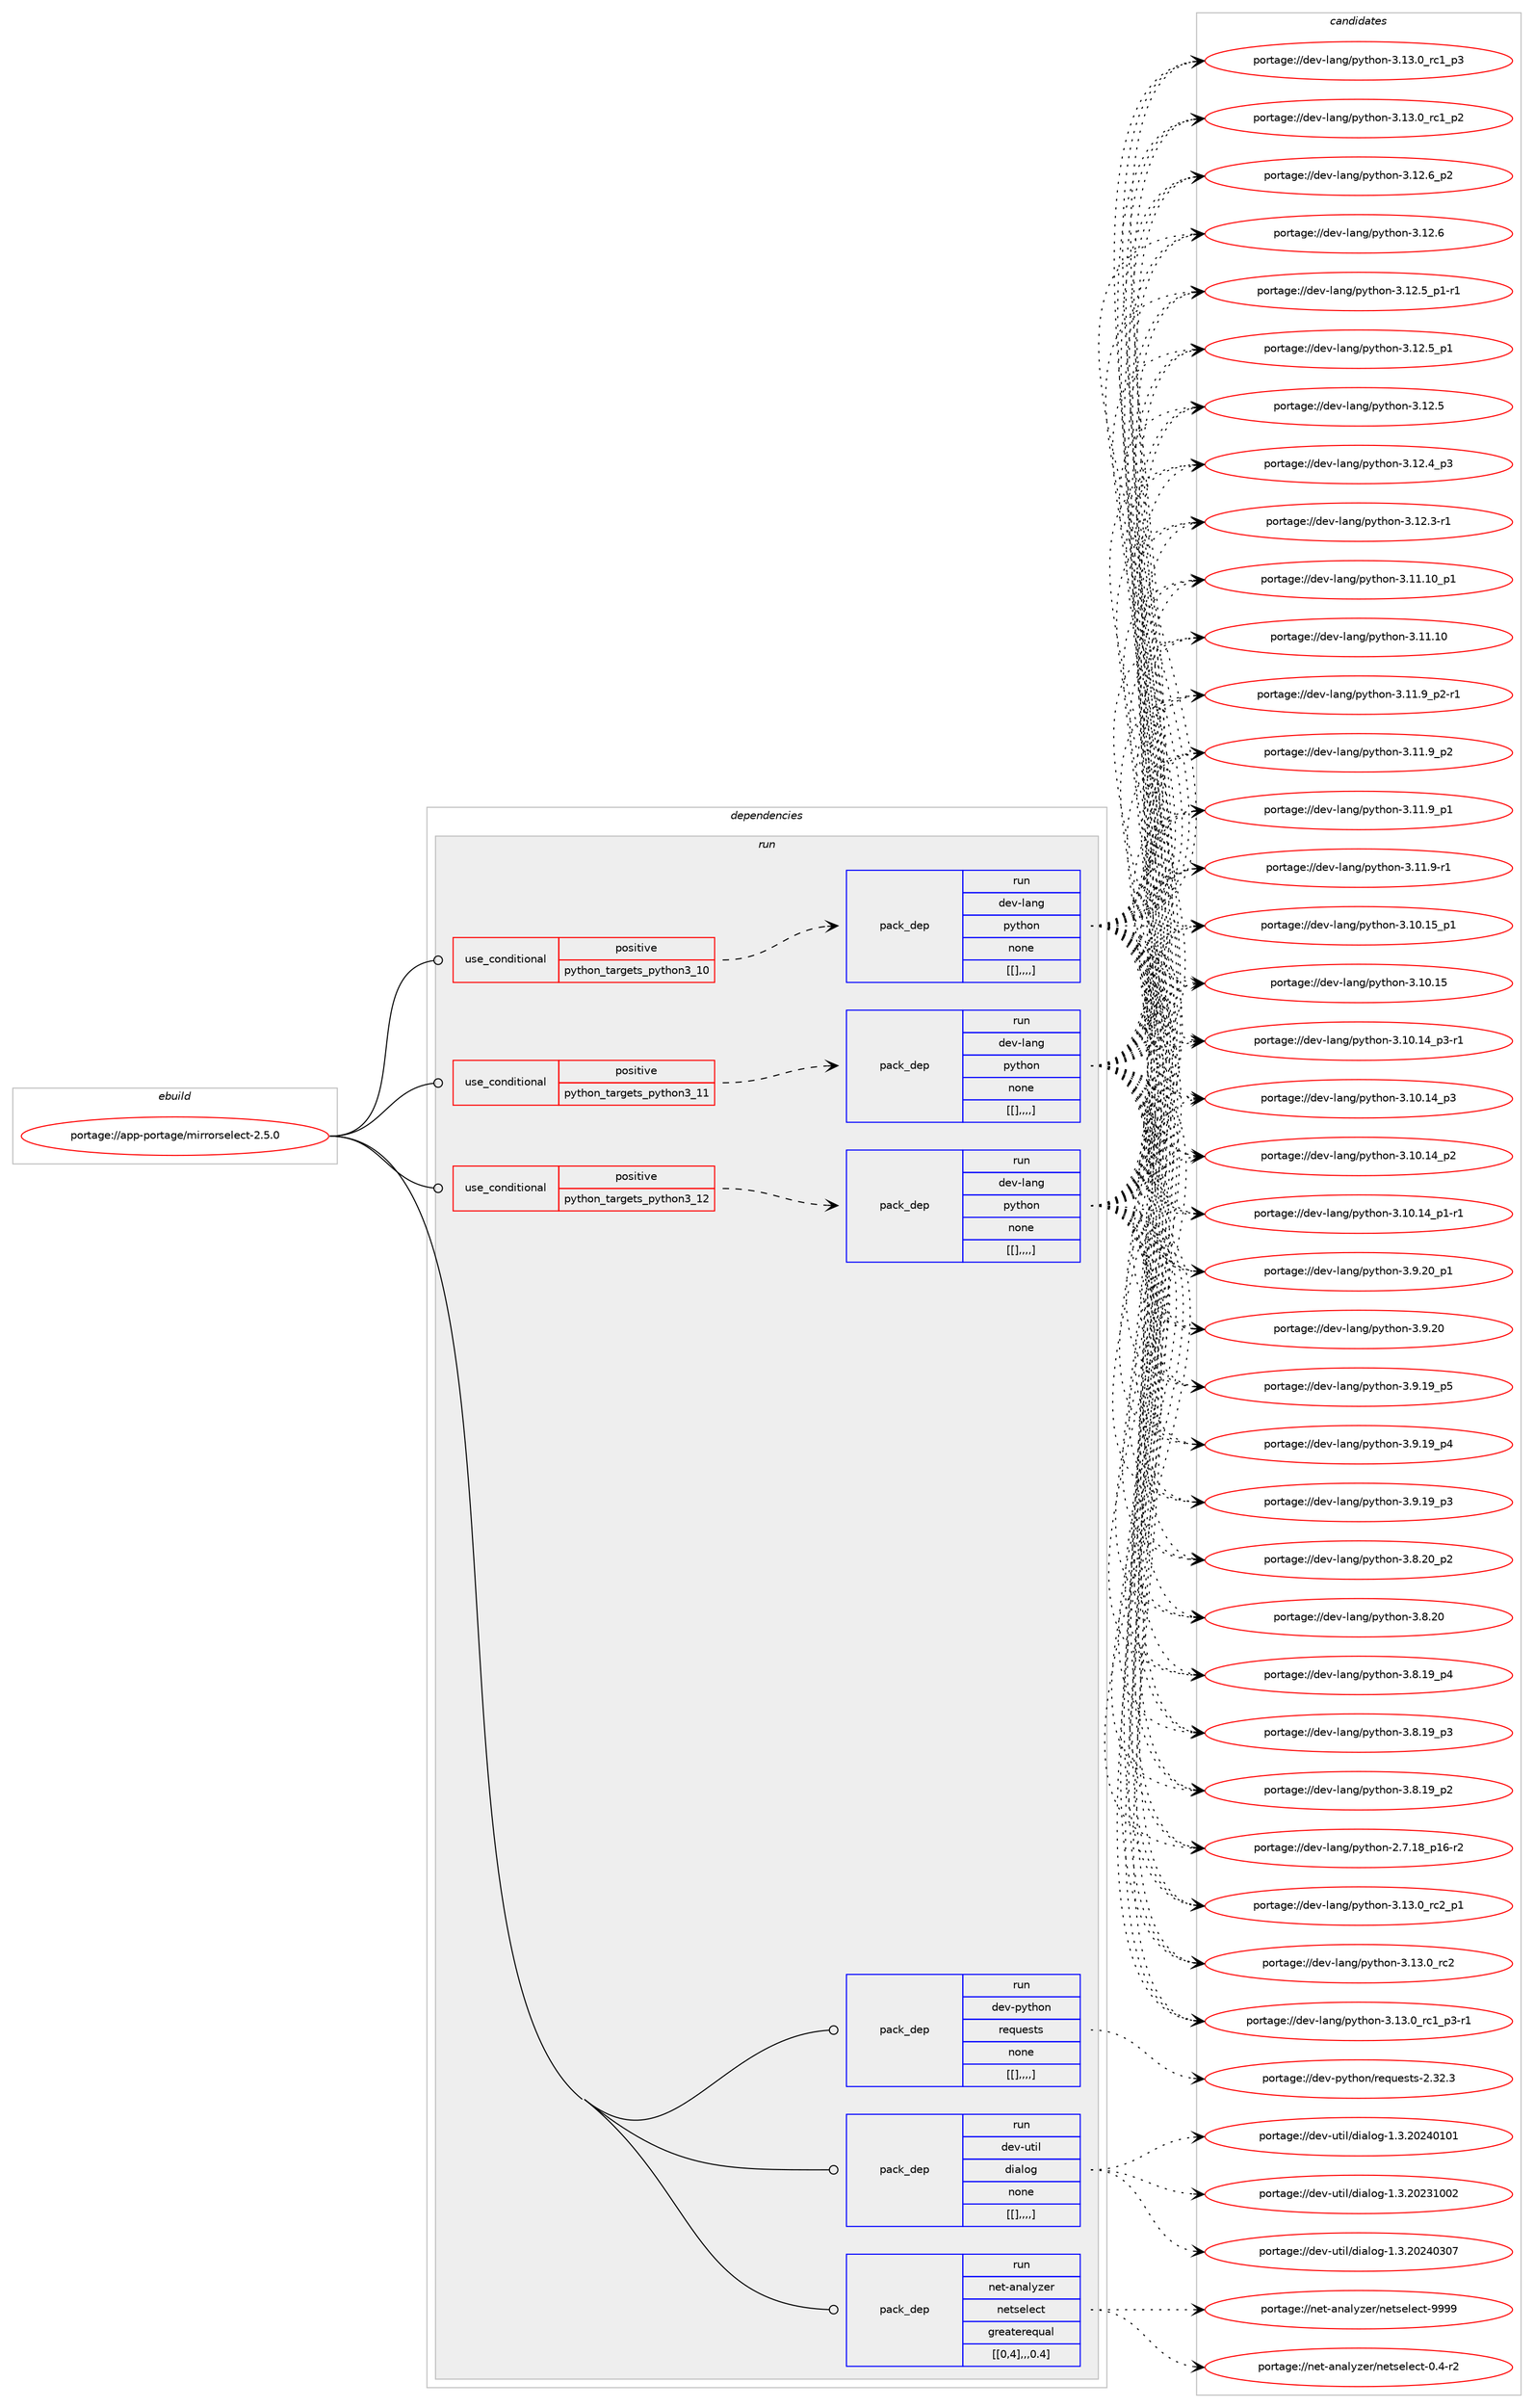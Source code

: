 digraph prolog {

# *************
# Graph options
# *************

newrank=true;
concentrate=true;
compound=true;
graph [rankdir=LR,fontname=Helvetica,fontsize=10,ranksep=1.5];#, ranksep=2.5, nodesep=0.2];
edge  [arrowhead=vee];
node  [fontname=Helvetica,fontsize=10];

# **********
# The ebuild
# **********

subgraph cluster_leftcol {
color=gray;
label=<<i>ebuild</i>>;
id [label="portage://app-portage/mirrorselect-2.5.0", color=red, width=4, href="../app-portage/mirrorselect-2.5.0.svg"];
}

# ****************
# The dependencies
# ****************

subgraph cluster_midcol {
color=gray;
label=<<i>dependencies</i>>;
subgraph cluster_compile {
fillcolor="#eeeeee";
style=filled;
label=<<i>compile</i>>;
}
subgraph cluster_compileandrun {
fillcolor="#eeeeee";
style=filled;
label=<<i>compile and run</i>>;
}
subgraph cluster_run {
fillcolor="#eeeeee";
style=filled;
label=<<i>run</i>>;
subgraph cond14485 {
dependency51548 [label=<<TABLE BORDER="0" CELLBORDER="1" CELLSPACING="0" CELLPADDING="4"><TR><TD ROWSPAN="3" CELLPADDING="10">use_conditional</TD></TR><TR><TD>positive</TD></TR><TR><TD>python_targets_python3_10</TD></TR></TABLE>>, shape=none, color=red];
subgraph pack36599 {
dependency51549 [label=<<TABLE BORDER="0" CELLBORDER="1" CELLSPACING="0" CELLPADDING="4" WIDTH="220"><TR><TD ROWSPAN="6" CELLPADDING="30">pack_dep</TD></TR><TR><TD WIDTH="110">run</TD></TR><TR><TD>dev-lang</TD></TR><TR><TD>python</TD></TR><TR><TD>none</TD></TR><TR><TD>[[],,,,]</TD></TR></TABLE>>, shape=none, color=blue];
}
dependency51548:e -> dependency51549:w [weight=20,style="dashed",arrowhead="vee"];
}
id:e -> dependency51548:w [weight=20,style="solid",arrowhead="odot"];
subgraph cond14486 {
dependency51550 [label=<<TABLE BORDER="0" CELLBORDER="1" CELLSPACING="0" CELLPADDING="4"><TR><TD ROWSPAN="3" CELLPADDING="10">use_conditional</TD></TR><TR><TD>positive</TD></TR><TR><TD>python_targets_python3_11</TD></TR></TABLE>>, shape=none, color=red];
subgraph pack36600 {
dependency51551 [label=<<TABLE BORDER="0" CELLBORDER="1" CELLSPACING="0" CELLPADDING="4" WIDTH="220"><TR><TD ROWSPAN="6" CELLPADDING="30">pack_dep</TD></TR><TR><TD WIDTH="110">run</TD></TR><TR><TD>dev-lang</TD></TR><TR><TD>python</TD></TR><TR><TD>none</TD></TR><TR><TD>[[],,,,]</TD></TR></TABLE>>, shape=none, color=blue];
}
dependency51550:e -> dependency51551:w [weight=20,style="dashed",arrowhead="vee"];
}
id:e -> dependency51550:w [weight=20,style="solid",arrowhead="odot"];
subgraph cond14487 {
dependency51552 [label=<<TABLE BORDER="0" CELLBORDER="1" CELLSPACING="0" CELLPADDING="4"><TR><TD ROWSPAN="3" CELLPADDING="10">use_conditional</TD></TR><TR><TD>positive</TD></TR><TR><TD>python_targets_python3_12</TD></TR></TABLE>>, shape=none, color=red];
subgraph pack36601 {
dependency51553 [label=<<TABLE BORDER="0" CELLBORDER="1" CELLSPACING="0" CELLPADDING="4" WIDTH="220"><TR><TD ROWSPAN="6" CELLPADDING="30">pack_dep</TD></TR><TR><TD WIDTH="110">run</TD></TR><TR><TD>dev-lang</TD></TR><TR><TD>python</TD></TR><TR><TD>none</TD></TR><TR><TD>[[],,,,]</TD></TR></TABLE>>, shape=none, color=blue];
}
dependency51552:e -> dependency51553:w [weight=20,style="dashed",arrowhead="vee"];
}
id:e -> dependency51552:w [weight=20,style="solid",arrowhead="odot"];
subgraph pack36602 {
dependency51554 [label=<<TABLE BORDER="0" CELLBORDER="1" CELLSPACING="0" CELLPADDING="4" WIDTH="220"><TR><TD ROWSPAN="6" CELLPADDING="30">pack_dep</TD></TR><TR><TD WIDTH="110">run</TD></TR><TR><TD>dev-python</TD></TR><TR><TD>requests</TD></TR><TR><TD>none</TD></TR><TR><TD>[[],,,,]</TD></TR></TABLE>>, shape=none, color=blue];
}
id:e -> dependency51554:w [weight=20,style="solid",arrowhead="odot"];
subgraph pack36603 {
dependency51555 [label=<<TABLE BORDER="0" CELLBORDER="1" CELLSPACING="0" CELLPADDING="4" WIDTH="220"><TR><TD ROWSPAN="6" CELLPADDING="30">pack_dep</TD></TR><TR><TD WIDTH="110">run</TD></TR><TR><TD>dev-util</TD></TR><TR><TD>dialog</TD></TR><TR><TD>none</TD></TR><TR><TD>[[],,,,]</TD></TR></TABLE>>, shape=none, color=blue];
}
id:e -> dependency51555:w [weight=20,style="solid",arrowhead="odot"];
subgraph pack36604 {
dependency51556 [label=<<TABLE BORDER="0" CELLBORDER="1" CELLSPACING="0" CELLPADDING="4" WIDTH="220"><TR><TD ROWSPAN="6" CELLPADDING="30">pack_dep</TD></TR><TR><TD WIDTH="110">run</TD></TR><TR><TD>net-analyzer</TD></TR><TR><TD>netselect</TD></TR><TR><TD>greaterequal</TD></TR><TR><TD>[[0,4],,,0.4]</TD></TR></TABLE>>, shape=none, color=blue];
}
id:e -> dependency51556:w [weight=20,style="solid",arrowhead="odot"];
}
}

# **************
# The candidates
# **************

subgraph cluster_choices {
rank=same;
color=gray;
label=<<i>candidates</i>>;

subgraph choice36599 {
color=black;
nodesep=1;
choice100101118451089711010347112121116104111110455146495146489511499509511249 [label="portage://dev-lang/python-3.13.0_rc2_p1", color=red, width=4,href="../dev-lang/python-3.13.0_rc2_p1.svg"];
choice10010111845108971101034711212111610411111045514649514648951149950 [label="portage://dev-lang/python-3.13.0_rc2", color=red, width=4,href="../dev-lang/python-3.13.0_rc2.svg"];
choice1001011184510897110103471121211161041111104551464951464895114994995112514511449 [label="portage://dev-lang/python-3.13.0_rc1_p3-r1", color=red, width=4,href="../dev-lang/python-3.13.0_rc1_p3-r1.svg"];
choice100101118451089711010347112121116104111110455146495146489511499499511251 [label="portage://dev-lang/python-3.13.0_rc1_p3", color=red, width=4,href="../dev-lang/python-3.13.0_rc1_p3.svg"];
choice100101118451089711010347112121116104111110455146495146489511499499511250 [label="portage://dev-lang/python-3.13.0_rc1_p2", color=red, width=4,href="../dev-lang/python-3.13.0_rc1_p2.svg"];
choice100101118451089711010347112121116104111110455146495046549511250 [label="portage://dev-lang/python-3.12.6_p2", color=red, width=4,href="../dev-lang/python-3.12.6_p2.svg"];
choice10010111845108971101034711212111610411111045514649504654 [label="portage://dev-lang/python-3.12.6", color=red, width=4,href="../dev-lang/python-3.12.6.svg"];
choice1001011184510897110103471121211161041111104551464950465395112494511449 [label="portage://dev-lang/python-3.12.5_p1-r1", color=red, width=4,href="../dev-lang/python-3.12.5_p1-r1.svg"];
choice100101118451089711010347112121116104111110455146495046539511249 [label="portage://dev-lang/python-3.12.5_p1", color=red, width=4,href="../dev-lang/python-3.12.5_p1.svg"];
choice10010111845108971101034711212111610411111045514649504653 [label="portage://dev-lang/python-3.12.5", color=red, width=4,href="../dev-lang/python-3.12.5.svg"];
choice100101118451089711010347112121116104111110455146495046529511251 [label="portage://dev-lang/python-3.12.4_p3", color=red, width=4,href="../dev-lang/python-3.12.4_p3.svg"];
choice100101118451089711010347112121116104111110455146495046514511449 [label="portage://dev-lang/python-3.12.3-r1", color=red, width=4,href="../dev-lang/python-3.12.3-r1.svg"];
choice10010111845108971101034711212111610411111045514649494649489511249 [label="portage://dev-lang/python-3.11.10_p1", color=red, width=4,href="../dev-lang/python-3.11.10_p1.svg"];
choice1001011184510897110103471121211161041111104551464949464948 [label="portage://dev-lang/python-3.11.10", color=red, width=4,href="../dev-lang/python-3.11.10.svg"];
choice1001011184510897110103471121211161041111104551464949465795112504511449 [label="portage://dev-lang/python-3.11.9_p2-r1", color=red, width=4,href="../dev-lang/python-3.11.9_p2-r1.svg"];
choice100101118451089711010347112121116104111110455146494946579511250 [label="portage://dev-lang/python-3.11.9_p2", color=red, width=4,href="../dev-lang/python-3.11.9_p2.svg"];
choice100101118451089711010347112121116104111110455146494946579511249 [label="portage://dev-lang/python-3.11.9_p1", color=red, width=4,href="../dev-lang/python-3.11.9_p1.svg"];
choice100101118451089711010347112121116104111110455146494946574511449 [label="portage://dev-lang/python-3.11.9-r1", color=red, width=4,href="../dev-lang/python-3.11.9-r1.svg"];
choice10010111845108971101034711212111610411111045514649484649539511249 [label="portage://dev-lang/python-3.10.15_p1", color=red, width=4,href="../dev-lang/python-3.10.15_p1.svg"];
choice1001011184510897110103471121211161041111104551464948464953 [label="portage://dev-lang/python-3.10.15", color=red, width=4,href="../dev-lang/python-3.10.15.svg"];
choice100101118451089711010347112121116104111110455146494846495295112514511449 [label="portage://dev-lang/python-3.10.14_p3-r1", color=red, width=4,href="../dev-lang/python-3.10.14_p3-r1.svg"];
choice10010111845108971101034711212111610411111045514649484649529511251 [label="portage://dev-lang/python-3.10.14_p3", color=red, width=4,href="../dev-lang/python-3.10.14_p3.svg"];
choice10010111845108971101034711212111610411111045514649484649529511250 [label="portage://dev-lang/python-3.10.14_p2", color=red, width=4,href="../dev-lang/python-3.10.14_p2.svg"];
choice100101118451089711010347112121116104111110455146494846495295112494511449 [label="portage://dev-lang/python-3.10.14_p1-r1", color=red, width=4,href="../dev-lang/python-3.10.14_p1-r1.svg"];
choice100101118451089711010347112121116104111110455146574650489511249 [label="portage://dev-lang/python-3.9.20_p1", color=red, width=4,href="../dev-lang/python-3.9.20_p1.svg"];
choice10010111845108971101034711212111610411111045514657465048 [label="portage://dev-lang/python-3.9.20", color=red, width=4,href="../dev-lang/python-3.9.20.svg"];
choice100101118451089711010347112121116104111110455146574649579511253 [label="portage://dev-lang/python-3.9.19_p5", color=red, width=4,href="../dev-lang/python-3.9.19_p5.svg"];
choice100101118451089711010347112121116104111110455146574649579511252 [label="portage://dev-lang/python-3.9.19_p4", color=red, width=4,href="../dev-lang/python-3.9.19_p4.svg"];
choice100101118451089711010347112121116104111110455146574649579511251 [label="portage://dev-lang/python-3.9.19_p3", color=red, width=4,href="../dev-lang/python-3.9.19_p3.svg"];
choice100101118451089711010347112121116104111110455146564650489511250 [label="portage://dev-lang/python-3.8.20_p2", color=red, width=4,href="../dev-lang/python-3.8.20_p2.svg"];
choice10010111845108971101034711212111610411111045514656465048 [label="portage://dev-lang/python-3.8.20", color=red, width=4,href="../dev-lang/python-3.8.20.svg"];
choice100101118451089711010347112121116104111110455146564649579511252 [label="portage://dev-lang/python-3.8.19_p4", color=red, width=4,href="../dev-lang/python-3.8.19_p4.svg"];
choice100101118451089711010347112121116104111110455146564649579511251 [label="portage://dev-lang/python-3.8.19_p3", color=red, width=4,href="../dev-lang/python-3.8.19_p3.svg"];
choice100101118451089711010347112121116104111110455146564649579511250 [label="portage://dev-lang/python-3.8.19_p2", color=red, width=4,href="../dev-lang/python-3.8.19_p2.svg"];
choice100101118451089711010347112121116104111110455046554649569511249544511450 [label="portage://dev-lang/python-2.7.18_p16-r2", color=red, width=4,href="../dev-lang/python-2.7.18_p16-r2.svg"];
dependency51549:e -> choice100101118451089711010347112121116104111110455146495146489511499509511249:w [style=dotted,weight="100"];
dependency51549:e -> choice10010111845108971101034711212111610411111045514649514648951149950:w [style=dotted,weight="100"];
dependency51549:e -> choice1001011184510897110103471121211161041111104551464951464895114994995112514511449:w [style=dotted,weight="100"];
dependency51549:e -> choice100101118451089711010347112121116104111110455146495146489511499499511251:w [style=dotted,weight="100"];
dependency51549:e -> choice100101118451089711010347112121116104111110455146495146489511499499511250:w [style=dotted,weight="100"];
dependency51549:e -> choice100101118451089711010347112121116104111110455146495046549511250:w [style=dotted,weight="100"];
dependency51549:e -> choice10010111845108971101034711212111610411111045514649504654:w [style=dotted,weight="100"];
dependency51549:e -> choice1001011184510897110103471121211161041111104551464950465395112494511449:w [style=dotted,weight="100"];
dependency51549:e -> choice100101118451089711010347112121116104111110455146495046539511249:w [style=dotted,weight="100"];
dependency51549:e -> choice10010111845108971101034711212111610411111045514649504653:w [style=dotted,weight="100"];
dependency51549:e -> choice100101118451089711010347112121116104111110455146495046529511251:w [style=dotted,weight="100"];
dependency51549:e -> choice100101118451089711010347112121116104111110455146495046514511449:w [style=dotted,weight="100"];
dependency51549:e -> choice10010111845108971101034711212111610411111045514649494649489511249:w [style=dotted,weight="100"];
dependency51549:e -> choice1001011184510897110103471121211161041111104551464949464948:w [style=dotted,weight="100"];
dependency51549:e -> choice1001011184510897110103471121211161041111104551464949465795112504511449:w [style=dotted,weight="100"];
dependency51549:e -> choice100101118451089711010347112121116104111110455146494946579511250:w [style=dotted,weight="100"];
dependency51549:e -> choice100101118451089711010347112121116104111110455146494946579511249:w [style=dotted,weight="100"];
dependency51549:e -> choice100101118451089711010347112121116104111110455146494946574511449:w [style=dotted,weight="100"];
dependency51549:e -> choice10010111845108971101034711212111610411111045514649484649539511249:w [style=dotted,weight="100"];
dependency51549:e -> choice1001011184510897110103471121211161041111104551464948464953:w [style=dotted,weight="100"];
dependency51549:e -> choice100101118451089711010347112121116104111110455146494846495295112514511449:w [style=dotted,weight="100"];
dependency51549:e -> choice10010111845108971101034711212111610411111045514649484649529511251:w [style=dotted,weight="100"];
dependency51549:e -> choice10010111845108971101034711212111610411111045514649484649529511250:w [style=dotted,weight="100"];
dependency51549:e -> choice100101118451089711010347112121116104111110455146494846495295112494511449:w [style=dotted,weight="100"];
dependency51549:e -> choice100101118451089711010347112121116104111110455146574650489511249:w [style=dotted,weight="100"];
dependency51549:e -> choice10010111845108971101034711212111610411111045514657465048:w [style=dotted,weight="100"];
dependency51549:e -> choice100101118451089711010347112121116104111110455146574649579511253:w [style=dotted,weight="100"];
dependency51549:e -> choice100101118451089711010347112121116104111110455146574649579511252:w [style=dotted,weight="100"];
dependency51549:e -> choice100101118451089711010347112121116104111110455146574649579511251:w [style=dotted,weight="100"];
dependency51549:e -> choice100101118451089711010347112121116104111110455146564650489511250:w [style=dotted,weight="100"];
dependency51549:e -> choice10010111845108971101034711212111610411111045514656465048:w [style=dotted,weight="100"];
dependency51549:e -> choice100101118451089711010347112121116104111110455146564649579511252:w [style=dotted,weight="100"];
dependency51549:e -> choice100101118451089711010347112121116104111110455146564649579511251:w [style=dotted,weight="100"];
dependency51549:e -> choice100101118451089711010347112121116104111110455146564649579511250:w [style=dotted,weight="100"];
dependency51549:e -> choice100101118451089711010347112121116104111110455046554649569511249544511450:w [style=dotted,weight="100"];
}
subgraph choice36600 {
color=black;
nodesep=1;
choice100101118451089711010347112121116104111110455146495146489511499509511249 [label="portage://dev-lang/python-3.13.0_rc2_p1", color=red, width=4,href="../dev-lang/python-3.13.0_rc2_p1.svg"];
choice10010111845108971101034711212111610411111045514649514648951149950 [label="portage://dev-lang/python-3.13.0_rc2", color=red, width=4,href="../dev-lang/python-3.13.0_rc2.svg"];
choice1001011184510897110103471121211161041111104551464951464895114994995112514511449 [label="portage://dev-lang/python-3.13.0_rc1_p3-r1", color=red, width=4,href="../dev-lang/python-3.13.0_rc1_p3-r1.svg"];
choice100101118451089711010347112121116104111110455146495146489511499499511251 [label="portage://dev-lang/python-3.13.0_rc1_p3", color=red, width=4,href="../dev-lang/python-3.13.0_rc1_p3.svg"];
choice100101118451089711010347112121116104111110455146495146489511499499511250 [label="portage://dev-lang/python-3.13.0_rc1_p2", color=red, width=4,href="../dev-lang/python-3.13.0_rc1_p2.svg"];
choice100101118451089711010347112121116104111110455146495046549511250 [label="portage://dev-lang/python-3.12.6_p2", color=red, width=4,href="../dev-lang/python-3.12.6_p2.svg"];
choice10010111845108971101034711212111610411111045514649504654 [label="portage://dev-lang/python-3.12.6", color=red, width=4,href="../dev-lang/python-3.12.6.svg"];
choice1001011184510897110103471121211161041111104551464950465395112494511449 [label="portage://dev-lang/python-3.12.5_p1-r1", color=red, width=4,href="../dev-lang/python-3.12.5_p1-r1.svg"];
choice100101118451089711010347112121116104111110455146495046539511249 [label="portage://dev-lang/python-3.12.5_p1", color=red, width=4,href="../dev-lang/python-3.12.5_p1.svg"];
choice10010111845108971101034711212111610411111045514649504653 [label="portage://dev-lang/python-3.12.5", color=red, width=4,href="../dev-lang/python-3.12.5.svg"];
choice100101118451089711010347112121116104111110455146495046529511251 [label="portage://dev-lang/python-3.12.4_p3", color=red, width=4,href="../dev-lang/python-3.12.4_p3.svg"];
choice100101118451089711010347112121116104111110455146495046514511449 [label="portage://dev-lang/python-3.12.3-r1", color=red, width=4,href="../dev-lang/python-3.12.3-r1.svg"];
choice10010111845108971101034711212111610411111045514649494649489511249 [label="portage://dev-lang/python-3.11.10_p1", color=red, width=4,href="../dev-lang/python-3.11.10_p1.svg"];
choice1001011184510897110103471121211161041111104551464949464948 [label="portage://dev-lang/python-3.11.10", color=red, width=4,href="../dev-lang/python-3.11.10.svg"];
choice1001011184510897110103471121211161041111104551464949465795112504511449 [label="portage://dev-lang/python-3.11.9_p2-r1", color=red, width=4,href="../dev-lang/python-3.11.9_p2-r1.svg"];
choice100101118451089711010347112121116104111110455146494946579511250 [label="portage://dev-lang/python-3.11.9_p2", color=red, width=4,href="../dev-lang/python-3.11.9_p2.svg"];
choice100101118451089711010347112121116104111110455146494946579511249 [label="portage://dev-lang/python-3.11.9_p1", color=red, width=4,href="../dev-lang/python-3.11.9_p1.svg"];
choice100101118451089711010347112121116104111110455146494946574511449 [label="portage://dev-lang/python-3.11.9-r1", color=red, width=4,href="../dev-lang/python-3.11.9-r1.svg"];
choice10010111845108971101034711212111610411111045514649484649539511249 [label="portage://dev-lang/python-3.10.15_p1", color=red, width=4,href="../dev-lang/python-3.10.15_p1.svg"];
choice1001011184510897110103471121211161041111104551464948464953 [label="portage://dev-lang/python-3.10.15", color=red, width=4,href="../dev-lang/python-3.10.15.svg"];
choice100101118451089711010347112121116104111110455146494846495295112514511449 [label="portage://dev-lang/python-3.10.14_p3-r1", color=red, width=4,href="../dev-lang/python-3.10.14_p3-r1.svg"];
choice10010111845108971101034711212111610411111045514649484649529511251 [label="portage://dev-lang/python-3.10.14_p3", color=red, width=4,href="../dev-lang/python-3.10.14_p3.svg"];
choice10010111845108971101034711212111610411111045514649484649529511250 [label="portage://dev-lang/python-3.10.14_p2", color=red, width=4,href="../dev-lang/python-3.10.14_p2.svg"];
choice100101118451089711010347112121116104111110455146494846495295112494511449 [label="portage://dev-lang/python-3.10.14_p1-r1", color=red, width=4,href="../dev-lang/python-3.10.14_p1-r1.svg"];
choice100101118451089711010347112121116104111110455146574650489511249 [label="portage://dev-lang/python-3.9.20_p1", color=red, width=4,href="../dev-lang/python-3.9.20_p1.svg"];
choice10010111845108971101034711212111610411111045514657465048 [label="portage://dev-lang/python-3.9.20", color=red, width=4,href="../dev-lang/python-3.9.20.svg"];
choice100101118451089711010347112121116104111110455146574649579511253 [label="portage://dev-lang/python-3.9.19_p5", color=red, width=4,href="../dev-lang/python-3.9.19_p5.svg"];
choice100101118451089711010347112121116104111110455146574649579511252 [label="portage://dev-lang/python-3.9.19_p4", color=red, width=4,href="../dev-lang/python-3.9.19_p4.svg"];
choice100101118451089711010347112121116104111110455146574649579511251 [label="portage://dev-lang/python-3.9.19_p3", color=red, width=4,href="../dev-lang/python-3.9.19_p3.svg"];
choice100101118451089711010347112121116104111110455146564650489511250 [label="portage://dev-lang/python-3.8.20_p2", color=red, width=4,href="../dev-lang/python-3.8.20_p2.svg"];
choice10010111845108971101034711212111610411111045514656465048 [label="portage://dev-lang/python-3.8.20", color=red, width=4,href="../dev-lang/python-3.8.20.svg"];
choice100101118451089711010347112121116104111110455146564649579511252 [label="portage://dev-lang/python-3.8.19_p4", color=red, width=4,href="../dev-lang/python-3.8.19_p4.svg"];
choice100101118451089711010347112121116104111110455146564649579511251 [label="portage://dev-lang/python-3.8.19_p3", color=red, width=4,href="../dev-lang/python-3.8.19_p3.svg"];
choice100101118451089711010347112121116104111110455146564649579511250 [label="portage://dev-lang/python-3.8.19_p2", color=red, width=4,href="../dev-lang/python-3.8.19_p2.svg"];
choice100101118451089711010347112121116104111110455046554649569511249544511450 [label="portage://dev-lang/python-2.7.18_p16-r2", color=red, width=4,href="../dev-lang/python-2.7.18_p16-r2.svg"];
dependency51551:e -> choice100101118451089711010347112121116104111110455146495146489511499509511249:w [style=dotted,weight="100"];
dependency51551:e -> choice10010111845108971101034711212111610411111045514649514648951149950:w [style=dotted,weight="100"];
dependency51551:e -> choice1001011184510897110103471121211161041111104551464951464895114994995112514511449:w [style=dotted,weight="100"];
dependency51551:e -> choice100101118451089711010347112121116104111110455146495146489511499499511251:w [style=dotted,weight="100"];
dependency51551:e -> choice100101118451089711010347112121116104111110455146495146489511499499511250:w [style=dotted,weight="100"];
dependency51551:e -> choice100101118451089711010347112121116104111110455146495046549511250:w [style=dotted,weight="100"];
dependency51551:e -> choice10010111845108971101034711212111610411111045514649504654:w [style=dotted,weight="100"];
dependency51551:e -> choice1001011184510897110103471121211161041111104551464950465395112494511449:w [style=dotted,weight="100"];
dependency51551:e -> choice100101118451089711010347112121116104111110455146495046539511249:w [style=dotted,weight="100"];
dependency51551:e -> choice10010111845108971101034711212111610411111045514649504653:w [style=dotted,weight="100"];
dependency51551:e -> choice100101118451089711010347112121116104111110455146495046529511251:w [style=dotted,weight="100"];
dependency51551:e -> choice100101118451089711010347112121116104111110455146495046514511449:w [style=dotted,weight="100"];
dependency51551:e -> choice10010111845108971101034711212111610411111045514649494649489511249:w [style=dotted,weight="100"];
dependency51551:e -> choice1001011184510897110103471121211161041111104551464949464948:w [style=dotted,weight="100"];
dependency51551:e -> choice1001011184510897110103471121211161041111104551464949465795112504511449:w [style=dotted,weight="100"];
dependency51551:e -> choice100101118451089711010347112121116104111110455146494946579511250:w [style=dotted,weight="100"];
dependency51551:e -> choice100101118451089711010347112121116104111110455146494946579511249:w [style=dotted,weight="100"];
dependency51551:e -> choice100101118451089711010347112121116104111110455146494946574511449:w [style=dotted,weight="100"];
dependency51551:e -> choice10010111845108971101034711212111610411111045514649484649539511249:w [style=dotted,weight="100"];
dependency51551:e -> choice1001011184510897110103471121211161041111104551464948464953:w [style=dotted,weight="100"];
dependency51551:e -> choice100101118451089711010347112121116104111110455146494846495295112514511449:w [style=dotted,weight="100"];
dependency51551:e -> choice10010111845108971101034711212111610411111045514649484649529511251:w [style=dotted,weight="100"];
dependency51551:e -> choice10010111845108971101034711212111610411111045514649484649529511250:w [style=dotted,weight="100"];
dependency51551:e -> choice100101118451089711010347112121116104111110455146494846495295112494511449:w [style=dotted,weight="100"];
dependency51551:e -> choice100101118451089711010347112121116104111110455146574650489511249:w [style=dotted,weight="100"];
dependency51551:e -> choice10010111845108971101034711212111610411111045514657465048:w [style=dotted,weight="100"];
dependency51551:e -> choice100101118451089711010347112121116104111110455146574649579511253:w [style=dotted,weight="100"];
dependency51551:e -> choice100101118451089711010347112121116104111110455146574649579511252:w [style=dotted,weight="100"];
dependency51551:e -> choice100101118451089711010347112121116104111110455146574649579511251:w [style=dotted,weight="100"];
dependency51551:e -> choice100101118451089711010347112121116104111110455146564650489511250:w [style=dotted,weight="100"];
dependency51551:e -> choice10010111845108971101034711212111610411111045514656465048:w [style=dotted,weight="100"];
dependency51551:e -> choice100101118451089711010347112121116104111110455146564649579511252:w [style=dotted,weight="100"];
dependency51551:e -> choice100101118451089711010347112121116104111110455146564649579511251:w [style=dotted,weight="100"];
dependency51551:e -> choice100101118451089711010347112121116104111110455146564649579511250:w [style=dotted,weight="100"];
dependency51551:e -> choice100101118451089711010347112121116104111110455046554649569511249544511450:w [style=dotted,weight="100"];
}
subgraph choice36601 {
color=black;
nodesep=1;
choice100101118451089711010347112121116104111110455146495146489511499509511249 [label="portage://dev-lang/python-3.13.0_rc2_p1", color=red, width=4,href="../dev-lang/python-3.13.0_rc2_p1.svg"];
choice10010111845108971101034711212111610411111045514649514648951149950 [label="portage://dev-lang/python-3.13.0_rc2", color=red, width=4,href="../dev-lang/python-3.13.0_rc2.svg"];
choice1001011184510897110103471121211161041111104551464951464895114994995112514511449 [label="portage://dev-lang/python-3.13.0_rc1_p3-r1", color=red, width=4,href="../dev-lang/python-3.13.0_rc1_p3-r1.svg"];
choice100101118451089711010347112121116104111110455146495146489511499499511251 [label="portage://dev-lang/python-3.13.0_rc1_p3", color=red, width=4,href="../dev-lang/python-3.13.0_rc1_p3.svg"];
choice100101118451089711010347112121116104111110455146495146489511499499511250 [label="portage://dev-lang/python-3.13.0_rc1_p2", color=red, width=4,href="../dev-lang/python-3.13.0_rc1_p2.svg"];
choice100101118451089711010347112121116104111110455146495046549511250 [label="portage://dev-lang/python-3.12.6_p2", color=red, width=4,href="../dev-lang/python-3.12.6_p2.svg"];
choice10010111845108971101034711212111610411111045514649504654 [label="portage://dev-lang/python-3.12.6", color=red, width=4,href="../dev-lang/python-3.12.6.svg"];
choice1001011184510897110103471121211161041111104551464950465395112494511449 [label="portage://dev-lang/python-3.12.5_p1-r1", color=red, width=4,href="../dev-lang/python-3.12.5_p1-r1.svg"];
choice100101118451089711010347112121116104111110455146495046539511249 [label="portage://dev-lang/python-3.12.5_p1", color=red, width=4,href="../dev-lang/python-3.12.5_p1.svg"];
choice10010111845108971101034711212111610411111045514649504653 [label="portage://dev-lang/python-3.12.5", color=red, width=4,href="../dev-lang/python-3.12.5.svg"];
choice100101118451089711010347112121116104111110455146495046529511251 [label="portage://dev-lang/python-3.12.4_p3", color=red, width=4,href="../dev-lang/python-3.12.4_p3.svg"];
choice100101118451089711010347112121116104111110455146495046514511449 [label="portage://dev-lang/python-3.12.3-r1", color=red, width=4,href="../dev-lang/python-3.12.3-r1.svg"];
choice10010111845108971101034711212111610411111045514649494649489511249 [label="portage://dev-lang/python-3.11.10_p1", color=red, width=4,href="../dev-lang/python-3.11.10_p1.svg"];
choice1001011184510897110103471121211161041111104551464949464948 [label="portage://dev-lang/python-3.11.10", color=red, width=4,href="../dev-lang/python-3.11.10.svg"];
choice1001011184510897110103471121211161041111104551464949465795112504511449 [label="portage://dev-lang/python-3.11.9_p2-r1", color=red, width=4,href="../dev-lang/python-3.11.9_p2-r1.svg"];
choice100101118451089711010347112121116104111110455146494946579511250 [label="portage://dev-lang/python-3.11.9_p2", color=red, width=4,href="../dev-lang/python-3.11.9_p2.svg"];
choice100101118451089711010347112121116104111110455146494946579511249 [label="portage://dev-lang/python-3.11.9_p1", color=red, width=4,href="../dev-lang/python-3.11.9_p1.svg"];
choice100101118451089711010347112121116104111110455146494946574511449 [label="portage://dev-lang/python-3.11.9-r1", color=red, width=4,href="../dev-lang/python-3.11.9-r1.svg"];
choice10010111845108971101034711212111610411111045514649484649539511249 [label="portage://dev-lang/python-3.10.15_p1", color=red, width=4,href="../dev-lang/python-3.10.15_p1.svg"];
choice1001011184510897110103471121211161041111104551464948464953 [label="portage://dev-lang/python-3.10.15", color=red, width=4,href="../dev-lang/python-3.10.15.svg"];
choice100101118451089711010347112121116104111110455146494846495295112514511449 [label="portage://dev-lang/python-3.10.14_p3-r1", color=red, width=4,href="../dev-lang/python-3.10.14_p3-r1.svg"];
choice10010111845108971101034711212111610411111045514649484649529511251 [label="portage://dev-lang/python-3.10.14_p3", color=red, width=4,href="../dev-lang/python-3.10.14_p3.svg"];
choice10010111845108971101034711212111610411111045514649484649529511250 [label="portage://dev-lang/python-3.10.14_p2", color=red, width=4,href="../dev-lang/python-3.10.14_p2.svg"];
choice100101118451089711010347112121116104111110455146494846495295112494511449 [label="portage://dev-lang/python-3.10.14_p1-r1", color=red, width=4,href="../dev-lang/python-3.10.14_p1-r1.svg"];
choice100101118451089711010347112121116104111110455146574650489511249 [label="portage://dev-lang/python-3.9.20_p1", color=red, width=4,href="../dev-lang/python-3.9.20_p1.svg"];
choice10010111845108971101034711212111610411111045514657465048 [label="portage://dev-lang/python-3.9.20", color=red, width=4,href="../dev-lang/python-3.9.20.svg"];
choice100101118451089711010347112121116104111110455146574649579511253 [label="portage://dev-lang/python-3.9.19_p5", color=red, width=4,href="../dev-lang/python-3.9.19_p5.svg"];
choice100101118451089711010347112121116104111110455146574649579511252 [label="portage://dev-lang/python-3.9.19_p4", color=red, width=4,href="../dev-lang/python-3.9.19_p4.svg"];
choice100101118451089711010347112121116104111110455146574649579511251 [label="portage://dev-lang/python-3.9.19_p3", color=red, width=4,href="../dev-lang/python-3.9.19_p3.svg"];
choice100101118451089711010347112121116104111110455146564650489511250 [label="portage://dev-lang/python-3.8.20_p2", color=red, width=4,href="../dev-lang/python-3.8.20_p2.svg"];
choice10010111845108971101034711212111610411111045514656465048 [label="portage://dev-lang/python-3.8.20", color=red, width=4,href="../dev-lang/python-3.8.20.svg"];
choice100101118451089711010347112121116104111110455146564649579511252 [label="portage://dev-lang/python-3.8.19_p4", color=red, width=4,href="../dev-lang/python-3.8.19_p4.svg"];
choice100101118451089711010347112121116104111110455146564649579511251 [label="portage://dev-lang/python-3.8.19_p3", color=red, width=4,href="../dev-lang/python-3.8.19_p3.svg"];
choice100101118451089711010347112121116104111110455146564649579511250 [label="portage://dev-lang/python-3.8.19_p2", color=red, width=4,href="../dev-lang/python-3.8.19_p2.svg"];
choice100101118451089711010347112121116104111110455046554649569511249544511450 [label="portage://dev-lang/python-2.7.18_p16-r2", color=red, width=4,href="../dev-lang/python-2.7.18_p16-r2.svg"];
dependency51553:e -> choice100101118451089711010347112121116104111110455146495146489511499509511249:w [style=dotted,weight="100"];
dependency51553:e -> choice10010111845108971101034711212111610411111045514649514648951149950:w [style=dotted,weight="100"];
dependency51553:e -> choice1001011184510897110103471121211161041111104551464951464895114994995112514511449:w [style=dotted,weight="100"];
dependency51553:e -> choice100101118451089711010347112121116104111110455146495146489511499499511251:w [style=dotted,weight="100"];
dependency51553:e -> choice100101118451089711010347112121116104111110455146495146489511499499511250:w [style=dotted,weight="100"];
dependency51553:e -> choice100101118451089711010347112121116104111110455146495046549511250:w [style=dotted,weight="100"];
dependency51553:e -> choice10010111845108971101034711212111610411111045514649504654:w [style=dotted,weight="100"];
dependency51553:e -> choice1001011184510897110103471121211161041111104551464950465395112494511449:w [style=dotted,weight="100"];
dependency51553:e -> choice100101118451089711010347112121116104111110455146495046539511249:w [style=dotted,weight="100"];
dependency51553:e -> choice10010111845108971101034711212111610411111045514649504653:w [style=dotted,weight="100"];
dependency51553:e -> choice100101118451089711010347112121116104111110455146495046529511251:w [style=dotted,weight="100"];
dependency51553:e -> choice100101118451089711010347112121116104111110455146495046514511449:w [style=dotted,weight="100"];
dependency51553:e -> choice10010111845108971101034711212111610411111045514649494649489511249:w [style=dotted,weight="100"];
dependency51553:e -> choice1001011184510897110103471121211161041111104551464949464948:w [style=dotted,weight="100"];
dependency51553:e -> choice1001011184510897110103471121211161041111104551464949465795112504511449:w [style=dotted,weight="100"];
dependency51553:e -> choice100101118451089711010347112121116104111110455146494946579511250:w [style=dotted,weight="100"];
dependency51553:e -> choice100101118451089711010347112121116104111110455146494946579511249:w [style=dotted,weight="100"];
dependency51553:e -> choice100101118451089711010347112121116104111110455146494946574511449:w [style=dotted,weight="100"];
dependency51553:e -> choice10010111845108971101034711212111610411111045514649484649539511249:w [style=dotted,weight="100"];
dependency51553:e -> choice1001011184510897110103471121211161041111104551464948464953:w [style=dotted,weight="100"];
dependency51553:e -> choice100101118451089711010347112121116104111110455146494846495295112514511449:w [style=dotted,weight="100"];
dependency51553:e -> choice10010111845108971101034711212111610411111045514649484649529511251:w [style=dotted,weight="100"];
dependency51553:e -> choice10010111845108971101034711212111610411111045514649484649529511250:w [style=dotted,weight="100"];
dependency51553:e -> choice100101118451089711010347112121116104111110455146494846495295112494511449:w [style=dotted,weight="100"];
dependency51553:e -> choice100101118451089711010347112121116104111110455146574650489511249:w [style=dotted,weight="100"];
dependency51553:e -> choice10010111845108971101034711212111610411111045514657465048:w [style=dotted,weight="100"];
dependency51553:e -> choice100101118451089711010347112121116104111110455146574649579511253:w [style=dotted,weight="100"];
dependency51553:e -> choice100101118451089711010347112121116104111110455146574649579511252:w [style=dotted,weight="100"];
dependency51553:e -> choice100101118451089711010347112121116104111110455146574649579511251:w [style=dotted,weight="100"];
dependency51553:e -> choice100101118451089711010347112121116104111110455146564650489511250:w [style=dotted,weight="100"];
dependency51553:e -> choice10010111845108971101034711212111610411111045514656465048:w [style=dotted,weight="100"];
dependency51553:e -> choice100101118451089711010347112121116104111110455146564649579511252:w [style=dotted,weight="100"];
dependency51553:e -> choice100101118451089711010347112121116104111110455146564649579511251:w [style=dotted,weight="100"];
dependency51553:e -> choice100101118451089711010347112121116104111110455146564649579511250:w [style=dotted,weight="100"];
dependency51553:e -> choice100101118451089711010347112121116104111110455046554649569511249544511450:w [style=dotted,weight="100"];
}
subgraph choice36602 {
color=black;
nodesep=1;
choice100101118451121211161041111104711410111311710111511611545504651504651 [label="portage://dev-python/requests-2.32.3", color=red, width=4,href="../dev-python/requests-2.32.3.svg"];
dependency51554:e -> choice100101118451121211161041111104711410111311710111511611545504651504651:w [style=dotted,weight="100"];
}
subgraph choice36603 {
color=black;
nodesep=1;
choice10010111845117116105108471001059710811110345494651465048505248514855 [label="portage://dev-util/dialog-1.3.20240307", color=red, width=4,href="../dev-util/dialog-1.3.20240307.svg"];
choice10010111845117116105108471001059710811110345494651465048505248494849 [label="portage://dev-util/dialog-1.3.20240101", color=red, width=4,href="../dev-util/dialog-1.3.20240101.svg"];
choice10010111845117116105108471001059710811110345494651465048505149484850 [label="portage://dev-util/dialog-1.3.20231002", color=red, width=4,href="../dev-util/dialog-1.3.20231002.svg"];
dependency51555:e -> choice10010111845117116105108471001059710811110345494651465048505248514855:w [style=dotted,weight="100"];
dependency51555:e -> choice10010111845117116105108471001059710811110345494651465048505248494849:w [style=dotted,weight="100"];
dependency51555:e -> choice10010111845117116105108471001059710811110345494651465048505149484850:w [style=dotted,weight="100"];
}
subgraph choice36604 {
color=black;
nodesep=1;
choice11010111645971109710812112210111447110101116115101108101991164557575757 [label="portage://net-analyzer/netselect-9999", color=red, width=4,href="../net-analyzer/netselect-9999.svg"];
choice1101011164597110971081211221011144711010111611510110810199116454846524511450 [label="portage://net-analyzer/netselect-0.4-r2", color=red, width=4,href="../net-analyzer/netselect-0.4-r2.svg"];
dependency51556:e -> choice11010111645971109710812112210111447110101116115101108101991164557575757:w [style=dotted,weight="100"];
dependency51556:e -> choice1101011164597110971081211221011144711010111611510110810199116454846524511450:w [style=dotted,weight="100"];
}
}

}
